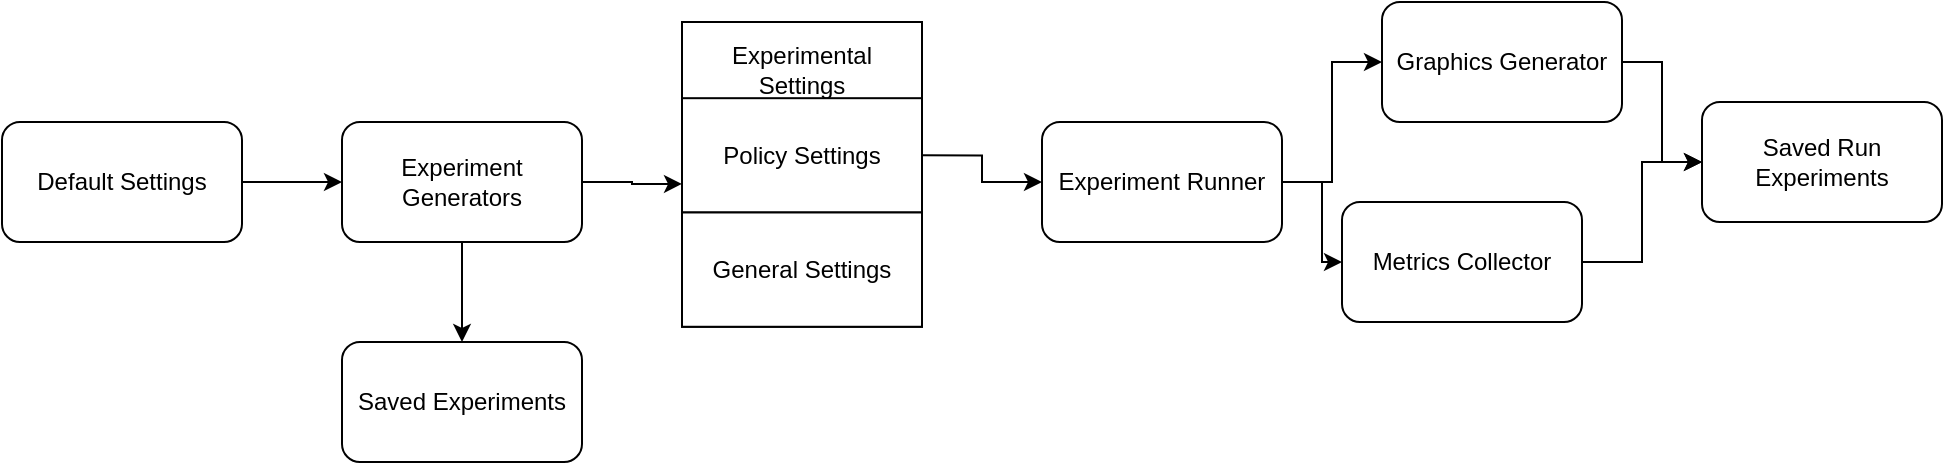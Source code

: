 <mxfile version="20.3.0" type="device"><diagram id="U12XpnslXxjQc30y4L4S" name="Page-1"><mxGraphModel dx="1221" dy="754" grid="1" gridSize="10" guides="1" tooltips="1" connect="1" arrows="1" fold="1" page="1" pageScale="1" pageWidth="850" pageHeight="1100" math="0" shadow="0"><root><mxCell id="0"/><mxCell id="1" parent="0"/><mxCell id="ogv1remSEXx1erfZ7a_c-13" style="edgeStyle=orthogonalEdgeStyle;rounded=0;orthogonalLoop=1;jettySize=auto;html=1;exitX=0.5;exitY=1;exitDx=0;exitDy=0;" edge="1" parent="1" source="ogv1remSEXx1erfZ7a_c-1" target="ogv1remSEXx1erfZ7a_c-10"><mxGeometry relative="1" as="geometry"/></mxCell><mxCell id="ogv1remSEXx1erfZ7a_c-15" style="edgeStyle=orthogonalEdgeStyle;rounded=0;orthogonalLoop=1;jettySize=auto;html=1;exitX=1;exitY=0.5;exitDx=0;exitDy=0;entryX=0;entryY=0.75;entryDx=0;entryDy=0;" edge="1" parent="1" source="ogv1remSEXx1erfZ7a_c-1" target="ogv1remSEXx1erfZ7a_c-5"><mxGeometry relative="1" as="geometry"/></mxCell><mxCell id="ogv1remSEXx1erfZ7a_c-1" value="Experiment Generators" style="rounded=1;whiteSpace=wrap;html=1;" vertex="1" parent="1"><mxGeometry x="180" y="180" width="120" height="60" as="geometry"/></mxCell><mxCell id="ogv1remSEXx1erfZ7a_c-14" style="edgeStyle=orthogonalEdgeStyle;rounded=0;orthogonalLoop=1;jettySize=auto;html=1;exitX=1;exitY=0.5;exitDx=0;exitDy=0;entryX=0;entryY=0.5;entryDx=0;entryDy=0;" edge="1" parent="1" source="ogv1remSEXx1erfZ7a_c-2" target="ogv1remSEXx1erfZ7a_c-1"><mxGeometry relative="1" as="geometry"/></mxCell><mxCell id="ogv1remSEXx1erfZ7a_c-2" value="Default Settings" style="rounded=1;whiteSpace=wrap;html=1;" vertex="1" parent="1"><mxGeometry x="10" y="180" width="120" height="60" as="geometry"/></mxCell><mxCell id="ogv1remSEXx1erfZ7a_c-17" style="edgeStyle=orthogonalEdgeStyle;rounded=0;orthogonalLoop=1;jettySize=auto;html=1;exitX=1;exitY=0.5;exitDx=0;exitDy=0;entryX=0;entryY=0.5;entryDx=0;entryDy=0;" edge="1" parent="1" source="ogv1remSEXx1erfZ7a_c-3" target="ogv1remSEXx1erfZ7a_c-9"><mxGeometry relative="1" as="geometry"/></mxCell><mxCell id="ogv1remSEXx1erfZ7a_c-18" style="edgeStyle=orthogonalEdgeStyle;rounded=0;orthogonalLoop=1;jettySize=auto;html=1;exitX=1;exitY=0.5;exitDx=0;exitDy=0;entryX=0;entryY=0.5;entryDx=0;entryDy=0;" edge="1" parent="1" source="ogv1remSEXx1erfZ7a_c-3" target="ogv1remSEXx1erfZ7a_c-12"><mxGeometry relative="1" as="geometry"/></mxCell><mxCell id="ogv1remSEXx1erfZ7a_c-3" value="Experiment Runner" style="rounded=1;whiteSpace=wrap;html=1;" vertex="1" parent="1"><mxGeometry x="530" y="180" width="120" height="60" as="geometry"/></mxCell><mxCell id="ogv1remSEXx1erfZ7a_c-8" value="" style="group" vertex="1" connectable="0" parent="1"><mxGeometry x="350" y="130" width="130" height="200" as="geometry"/></mxCell><mxCell id="ogv1remSEXx1erfZ7a_c-7" value="" style="rounded=0;whiteSpace=wrap;html=1;" vertex="1" parent="ogv1remSEXx1erfZ7a_c-8"><mxGeometry width="120" height="152.381" as="geometry"/></mxCell><mxCell id="ogv1remSEXx1erfZ7a_c-4" value="Experimental Settings" style="text;html=1;strokeColor=none;fillColor=none;align=center;verticalAlign=middle;whiteSpace=wrap;rounded=0;" vertex="1" parent="ogv1remSEXx1erfZ7a_c-8"><mxGeometry x="10" y="9.524" width="100.0" height="28.571" as="geometry"/></mxCell><mxCell id="ogv1remSEXx1erfZ7a_c-5" value="Policy Settings" style="rounded=0;whiteSpace=wrap;html=1;" vertex="1" parent="ogv1remSEXx1erfZ7a_c-8"><mxGeometry y="38.095" width="120" height="57.143" as="geometry"/></mxCell><mxCell id="ogv1remSEXx1erfZ7a_c-6" value="General Settings" style="rounded=0;whiteSpace=wrap;html=1;" vertex="1" parent="ogv1remSEXx1erfZ7a_c-8"><mxGeometry y="95.238" width="120" height="57.143" as="geometry"/></mxCell><mxCell id="ogv1remSEXx1erfZ7a_c-20" style="edgeStyle=orthogonalEdgeStyle;rounded=0;orthogonalLoop=1;jettySize=auto;html=1;exitX=1;exitY=0.5;exitDx=0;exitDy=0;entryX=0;entryY=0.5;entryDx=0;entryDy=0;" edge="1" parent="1" source="ogv1remSEXx1erfZ7a_c-9" target="ogv1remSEXx1erfZ7a_c-11"><mxGeometry relative="1" as="geometry"/></mxCell><mxCell id="ogv1remSEXx1erfZ7a_c-9" value="Graphics Generator" style="rounded=1;whiteSpace=wrap;html=1;" vertex="1" parent="1"><mxGeometry x="700" y="120" width="120" height="60" as="geometry"/></mxCell><mxCell id="ogv1remSEXx1erfZ7a_c-10" value="Saved Experiments" style="rounded=1;whiteSpace=wrap;html=1;" vertex="1" parent="1"><mxGeometry x="180" y="290" width="120" height="60" as="geometry"/></mxCell><mxCell id="ogv1remSEXx1erfZ7a_c-11" value="Saved Run Experiments" style="rounded=1;whiteSpace=wrap;html=1;" vertex="1" parent="1"><mxGeometry x="860" y="170" width="120" height="60" as="geometry"/></mxCell><mxCell id="ogv1remSEXx1erfZ7a_c-19" style="edgeStyle=orthogonalEdgeStyle;rounded=0;orthogonalLoop=1;jettySize=auto;html=1;exitX=1;exitY=0.5;exitDx=0;exitDy=0;entryX=0;entryY=0.5;entryDx=0;entryDy=0;" edge="1" parent="1" source="ogv1remSEXx1erfZ7a_c-12" target="ogv1remSEXx1erfZ7a_c-11"><mxGeometry relative="1" as="geometry"/></mxCell><mxCell id="ogv1remSEXx1erfZ7a_c-12" value="Metrics Collector" style="rounded=1;whiteSpace=wrap;html=1;" vertex="1" parent="1"><mxGeometry x="680" y="220" width="120" height="60" as="geometry"/></mxCell><mxCell id="ogv1remSEXx1erfZ7a_c-16" style="edgeStyle=orthogonalEdgeStyle;rounded=0;orthogonalLoop=1;jettySize=auto;html=1;exitX=1;exitY=0.5;exitDx=0;exitDy=0;entryX=0;entryY=0.5;entryDx=0;entryDy=0;" edge="1" parent="1" source="ogv1remSEXx1erfZ7a_c-5" target="ogv1remSEXx1erfZ7a_c-3"><mxGeometry relative="1" as="geometry"/></mxCell></root></mxGraphModel></diagram></mxfile>